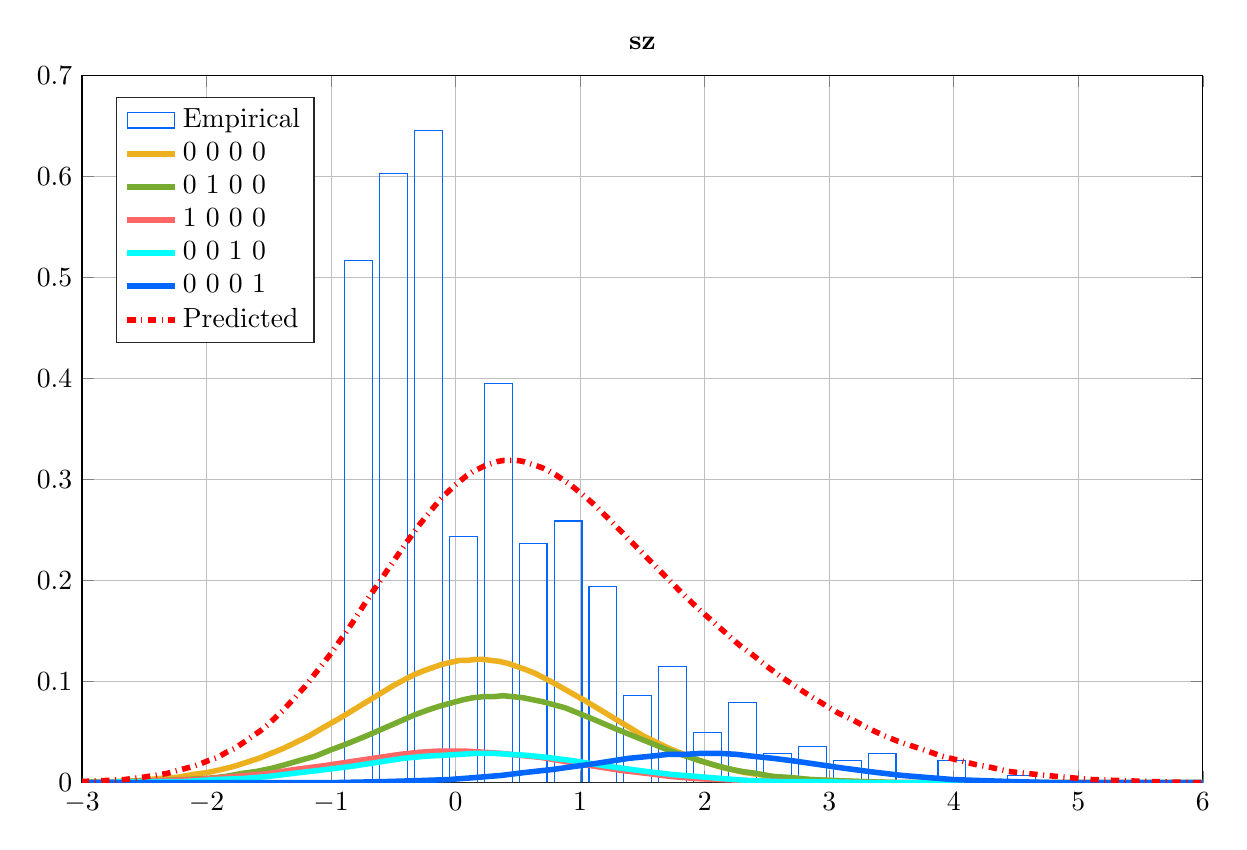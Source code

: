 % This file was created by matlab2tikz.
%
%The latest updates can be retrieved from
%  http://www.mathworks.com/matlabcentral/fileexchange/22022-matlab2tikz-matlab2tikz
%where you can also make suggestions and rate matlab2tikz.
%
\definecolor{mycolor1}{rgb}{0.0,0.4,1.0}%
\definecolor{mycolor2}{rgb}{0.929,0.694,0.125}%
\definecolor{mycolor3}{rgb}{0.466,0.674,0.188}%
\definecolor{mycolor4}{rgb}{0.0,1.0,1.0}%
%
\begin{tikzpicture}

\begin{axis}[%
width=5.604in,
height=3.535in,
at={(0.94in,0.477in)},
scale only axis,
bar shift auto,
xmin=-3,
xmax=6,
ymin=0,
ymax=0.7,
axis background/.style={fill=white},
title style={font=\bfseries},
title={sz},
xmajorgrids,
ymajorgrids,
legend style={at={(0.03,0.97)}, anchor=north west, legend cell align=left, align=left, draw=white!15!black}
]
\addplot[ybar, bar width=0.224, fill=white, fill opacity=0, draw=mycolor1, area legend] table[row sep=crcr] {%
-0.779	0.517\\
-0.498	0.603\\
-0.218	0.646\\
0.062	0.244\\
0.342	0.395\\
0.622	0.237\\
0.903	0.259\\
1.183	0.194\\
1.463	0.086\\
1.743	0.115\\
2.023	0.05\\
2.304	0.079\\
2.584	0.029\\
2.864	0.036\\
3.144	0.022\\
3.424	0.029\\
3.705	0\\
3.985	0.022\\
4.265	0\\
4.545	0.007\\
};
\addplot[forget plot, color=white!15!black] table[row sep=crcr] {%
-3	0\\
6	0\\
};
\addlegendentry{Empirical}

\addplot [color=mycolor2, line width=2.0pt]
  table[row sep=crcr]{%
-3.01	0.001\\
-2.74	0.001\\
-2.54	0.002\\
-2.38	0.004\\
-2.24	0.005\\
-2.11	0.008\\
-1.99	0.01\\
-1.88	0.013\\
-1.78	0.016\\
-1.68	0.02\\
-1.58	0.024\\
-1.48	0.029\\
-1.38	0.034\\
-1.28	0.04\\
-1.18	0.046\\
-1.07	0.054\\
-0.94	0.063\\
-0.5	0.096\\
-0.41	0.102\\
-0.33	0.107\\
-0.25	0.111\\
-0.18	0.114\\
-0.11	0.117\\
-0.04	0.119\\
0.03	0.121\\
0.1	0.121\\
0.16	0.122\\
0.22	0.122\\
0.28	0.121\\
0.35	0.12\\
0.42	0.118\\
0.49	0.115\\
0.56	0.112\\
0.64	0.108\\
0.72	0.103\\
0.81	0.097\\
0.91	0.09\\
1.04	0.081\\
1.39	0.055\\
1.51	0.046\\
1.61	0.04\\
1.71	0.034\\
1.81	0.029\\
1.91	0.024\\
2.01	0.02\\
2.11	0.016\\
2.21	0.013\\
2.32	0.01\\
2.43	0.008\\
2.55	0.006\\
2.69	0.004\\
2.84	0.003\\
3.02	0.002\\
3.24	0.001\\
3.55	0.0\\
4.08	3.312e-05\\
6.01	1.373e-09\\
};
\addlegendentry{0 0 0 0}

\addplot [color=mycolor3, line width=2.0pt]
  table[row sep=crcr]{%
-3.01	0.0\\
-2.62	0.001\\
-2.37	0.002\\
-2.17	0.003\\
-2	0.004\\
-1.85	0.006\\
-1.72	0.009\\
-1.6	0.011\\
-1.48	0.014\\
-1.36	0.018\\
-1.25	0.022\\
-1.13	0.026\\
-1.01	0.032\\
-0.88	0.038\\
-0.72	0.046\\
-0.33	0.067\\
-0.22	0.072\\
-0.12	0.076\\
-0.03	0.079\\
0.06	0.082\\
0.14	0.084\\
0.22	0.085\\
0.3	0.085\\
0.38	0.086\\
0.46	0.085\\
0.54	0.084\\
0.62	0.082\\
0.7	0.08\\
0.79	0.077\\
0.88	0.074\\
0.98	0.069\\
1.1	0.063\\
1.27	0.054\\
1.57	0.039\\
1.71	0.032\\
1.83	0.027\\
1.95	0.022\\
2.06	0.018\\
2.18	0.014\\
2.3	0.011\\
2.42	0.009\\
2.55	0.006\\
2.69	0.005\\
2.85	0.003\\
3.03	0.002\\
3.25	0.001\\
3.54	0.0\\
3.99	7.124e-05\\
5.23	2.487e-07\\
6.01	3.044e-09\\
};
\addlegendentry{0 1 0 0}

\addplot [color=white!40!red, line width=2.0pt]
  table[row sep=crcr]{%
-3.01	0.0\\
-2.6	0.001\\
-2.31	0.002\\
-2.08	0.003\\
-1.87	0.005\\
-1.68	0.007\\
-1.49	0.009\\
-1.29	0.013\\
-1.04	0.017\\
-0.61	0.025\\
-0.44	0.028\\
-0.29	0.03\\
-0.16	0.031\\
-0.03	0.031\\
0.1	0.031\\
0.23	0.03\\
0.36	0.029\\
0.51	0.027\\
0.68	0.025\\
0.92	0.02\\
1.33	0.012\\
1.54	0.009\\
1.73	0.006\\
1.92	0.004\\
2.12	0.003\\
2.35	0.002\\
2.62	0.001\\
2.97	0.0\\
3.54	3.929e-05\\
5.65	1.235e-09\\
6.01	1.307e-10\\
};
\addlegendentry{1 0 0 0}

\addplot [color=mycolor4, line width=2.0pt]
  table[row sep=crcr]{%
-3.01	0.0\\
-2.5	0.001\\
-2.18	0.001\\
-1.93	0.003\\
-1.71	0.004\\
-1.51	0.006\\
-1.31	0.009\\
-1.1	0.012\\
-0.84	0.016\\
-0.42	0.024\\
-0.25	0.026\\
-0.1	0.027\\
0.04	0.028\\
0.17	0.029\\
0.3	0.029\\
0.43	0.028\\
0.57	0.027\\
0.73	0.025\\
0.92	0.022\\
1.23	0.016\\
1.53	0.011\\
1.74	0.008\\
1.94	0.006\\
2.14	0.004\\
2.35	0.002\\
2.59	0.001\\
2.88	0.001\\
3.28	0.0\\
4.03	1.093e-05\\
6.01	3.92e-10\\
};
\addlegendentry{0 0 1 0}

\addplot [color=mycolor1, line width=2.0pt]
  table[row sep=crcr]{%
-3.01	4.31e-08\\
-0.96	0.0\\
-0.56	0.001\\
-0.28	0.002\\
-0.05	0.003\\
0.16	0.005\\
0.36	0.007\\
0.56	0.01\\
0.78	0.013\\
1.13	0.019\\
1.39	0.024\\
1.56	0.026\\
1.71	0.028\\
1.85	0.028\\
1.98	0.029\\
2.11	0.029\\
2.25	0.028\\
2.39	0.026\\
2.55	0.024\\
2.74	0.021\\
3.13	0.014\\
3.38	0.01\\
3.59	0.007\\
3.79	0.005\\
3.99	0.003\\
4.21	0.002\\
4.46	0.001\\
4.78	0.0\\
5.24	0.0\\
6.01	5.076e-06\\
};
\addlegendentry{0 0 0 1}

\addplot [color=red, dashdotted, line width=2.0pt]
  table[row sep=crcr]{%
-3.01	0.001\\
-2.82	0.002\\
-2.66	0.003\\
-2.53	0.005\\
-2.42	0.007\\
-2.32	0.009\\
-2.23	0.012\\
-2.14	0.015\\
-2.06	0.018\\
-1.98	0.022\\
-1.91	0.025\\
-1.84	0.03\\
-1.77	0.034\\
-1.7	0.04\\
-1.63	0.046\\
-1.57	0.051\\
-1.51	0.057\\
-1.45	0.064\\
-1.39	0.071\\
-1.33	0.079\\
-1.27	0.087\\
-1.21	0.095\\
-1.14	0.106\\
-1.07	0.117\\
-1	0.128\\
-0.92	0.142\\
-0.83	0.158\\
-0.71	0.181\\
-0.5	0.219\\
-0.41	0.235\\
-0.34	0.247\\
-0.28	0.257\\
-0.22	0.266\\
-0.16	0.275\\
-0.11	0.282\\
-0.06	0.288\\
-0.01	0.294\\
0.04	0.299\\
0.09	0.304\\
0.14	0.308\\
0.19	0.311\\
0.24	0.314\\
0.29	0.316\\
0.34	0.318\\
0.39	0.319\\
0.44	0.319\\
0.49	0.319\\
0.54	0.318\\
0.59	0.316\\
0.64	0.314\\
0.69	0.312\\
0.74	0.309\\
0.8	0.305\\
0.86	0.3\\
0.92	0.295\\
0.99	0.288\\
1.06	0.281\\
1.14	0.272\\
1.23	0.261\\
1.35	0.246\\
1.83	0.186\\
1.95	0.172\\
2.06	0.16\\
2.17	0.148\\
2.28	0.136\\
2.39	0.126\\
2.5	0.115\\
2.61	0.105\\
2.72	0.096\\
2.83	0.087\\
2.95	0.078\\
3.07	0.069\\
3.19	0.062\\
3.31	0.054\\
3.43	0.047\\
3.55	0.041\\
3.67	0.036\\
3.79	0.031\\
3.91	0.026\\
4.04	0.022\\
4.17	0.018\\
4.3	0.015\\
4.44	0.011\\
4.59	0.009\\
4.75	0.007\\
4.92	0.005\\
5.11	0.003\\
5.33	0.002\\
5.59	0.001\\
5.93	0.0\\
6.01	0.0\\
};
\addlegendentry{Predicted}

\end{axis}
\end{tikzpicture}%